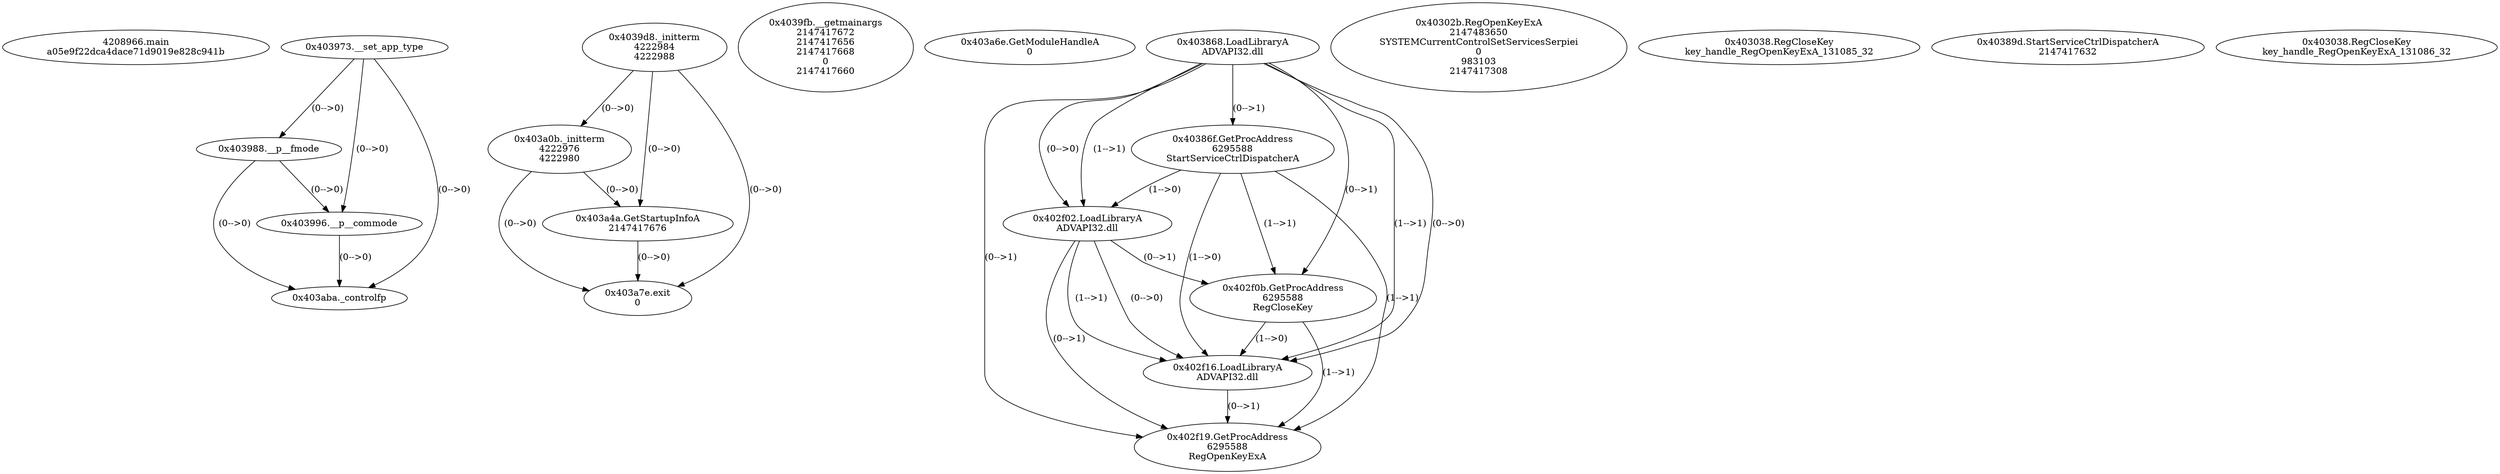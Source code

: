 // Global SCDG with merge call
digraph {
	0 [label="4208966.main
a05e9f22dca4dace71d9019e828c941b"]
	1 [label="0x403973.__set_app_type
"]
	2 [label="0x403988.__p__fmode
"]
	1 -> 2 [label="(0-->0)"]
	3 [label="0x403996.__p__commode
"]
	1 -> 3 [label="(0-->0)"]
	2 -> 3 [label="(0-->0)"]
	4 [label="0x403aba._controlfp
"]
	1 -> 4 [label="(0-->0)"]
	2 -> 4 [label="(0-->0)"]
	3 -> 4 [label="(0-->0)"]
	5 [label="0x4039d8._initterm
4222984
4222988"]
	6 [label="0x4039fb.__getmainargs
2147417672
2147417656
2147417668
0
2147417660"]
	7 [label="0x403a0b._initterm
4222976
4222980"]
	5 -> 7 [label="(0-->0)"]
	8 [label="0x403a4a.GetStartupInfoA
2147417676"]
	5 -> 8 [label="(0-->0)"]
	7 -> 8 [label="(0-->0)"]
	9 [label="0x403a6e.GetModuleHandleA
0"]
	10 [label="0x403868.LoadLibraryA
ADVAPI32.dll"]
	11 [label="0x40386f.GetProcAddress
6295588
StartServiceCtrlDispatcherA"]
	10 -> 11 [label="(0-->1)"]
	12 [label="0x402f02.LoadLibraryA
ADVAPI32.dll"]
	10 -> 12 [label="(1-->1)"]
	10 -> 12 [label="(0-->0)"]
	11 -> 12 [label="(1-->0)"]
	13 [label="0x402f0b.GetProcAddress
6295588
RegCloseKey"]
	10 -> 13 [label="(0-->1)"]
	11 -> 13 [label="(1-->1)"]
	12 -> 13 [label="(0-->1)"]
	14 [label="0x402f16.LoadLibraryA
ADVAPI32.dll"]
	10 -> 14 [label="(1-->1)"]
	12 -> 14 [label="(1-->1)"]
	10 -> 14 [label="(0-->0)"]
	11 -> 14 [label="(1-->0)"]
	12 -> 14 [label="(0-->0)"]
	13 -> 14 [label="(1-->0)"]
	15 [label="0x402f19.GetProcAddress
6295588
RegOpenKeyExA"]
	10 -> 15 [label="(0-->1)"]
	11 -> 15 [label="(1-->1)"]
	12 -> 15 [label="(0-->1)"]
	13 -> 15 [label="(1-->1)"]
	14 -> 15 [label="(0-->1)"]
	16 [label="0x40302b.RegOpenKeyExA
2147483650
SYSTEM\CurrentControlSet\Services\Serpiei
0
983103
2147417308"]
	17 [label="0x403038.RegCloseKey
key_handle_RegOpenKeyExA_131085_32"]
	18 [label="0x40389d.StartServiceCtrlDispatcherA
2147417632"]
	19 [label="0x403a7e.exit
0"]
	5 -> 19 [label="(0-->0)"]
	7 -> 19 [label="(0-->0)"]
	8 -> 19 [label="(0-->0)"]
	20 [label="0x403038.RegCloseKey
key_handle_RegOpenKeyExA_131086_32"]
}
